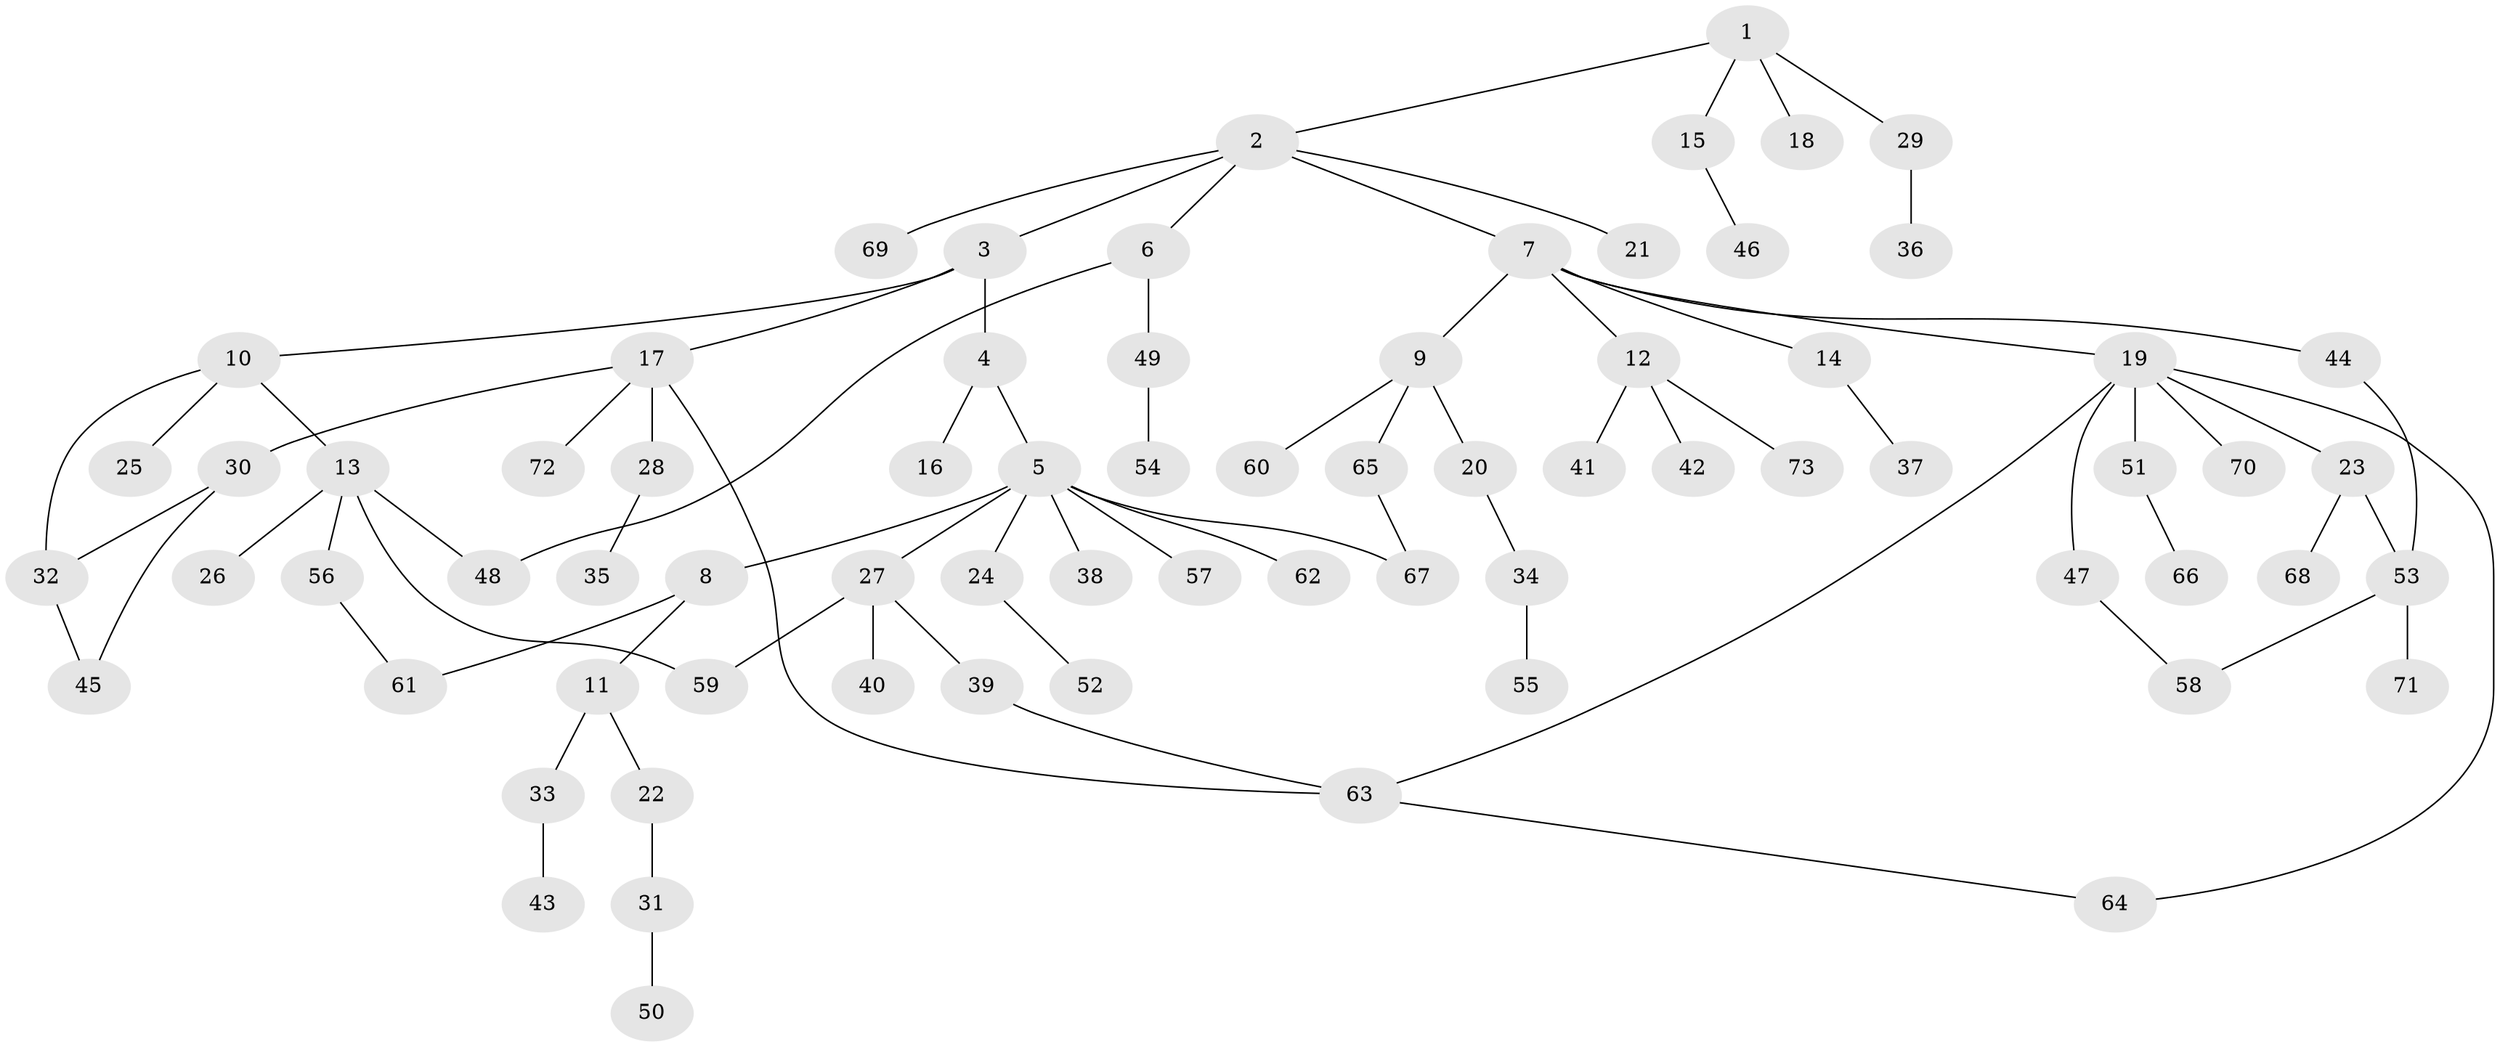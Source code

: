 // coarse degree distribution, {12: 0.02702702702702703, 2: 0.13513513513513514, 1: 0.5675675675675675, 3: 0.05405405405405406, 5: 0.02702702702702703, 4: 0.10810810810810811, 7: 0.05405405405405406, 6: 0.02702702702702703}
// Generated by graph-tools (version 1.1) at 2025/46/03/06/25 01:46:56]
// undirected, 73 vertices, 83 edges
graph export_dot {
graph [start="1"]
  node [color=gray90,style=filled];
  1;
  2;
  3;
  4;
  5;
  6;
  7;
  8;
  9;
  10;
  11;
  12;
  13;
  14;
  15;
  16;
  17;
  18;
  19;
  20;
  21;
  22;
  23;
  24;
  25;
  26;
  27;
  28;
  29;
  30;
  31;
  32;
  33;
  34;
  35;
  36;
  37;
  38;
  39;
  40;
  41;
  42;
  43;
  44;
  45;
  46;
  47;
  48;
  49;
  50;
  51;
  52;
  53;
  54;
  55;
  56;
  57;
  58;
  59;
  60;
  61;
  62;
  63;
  64;
  65;
  66;
  67;
  68;
  69;
  70;
  71;
  72;
  73;
  1 -- 2;
  1 -- 15;
  1 -- 18;
  1 -- 29;
  2 -- 3;
  2 -- 6;
  2 -- 7;
  2 -- 21;
  2 -- 69;
  3 -- 4;
  3 -- 10;
  3 -- 17;
  4 -- 5;
  4 -- 16;
  5 -- 8;
  5 -- 24;
  5 -- 27;
  5 -- 38;
  5 -- 57;
  5 -- 62;
  5 -- 67;
  6 -- 48;
  6 -- 49;
  7 -- 9;
  7 -- 12;
  7 -- 14;
  7 -- 19;
  7 -- 44;
  8 -- 11;
  8 -- 61;
  9 -- 20;
  9 -- 60;
  9 -- 65;
  10 -- 13;
  10 -- 25;
  10 -- 32;
  11 -- 22;
  11 -- 33;
  12 -- 41;
  12 -- 42;
  12 -- 73;
  13 -- 26;
  13 -- 56;
  13 -- 48;
  13 -- 59;
  14 -- 37;
  15 -- 46;
  17 -- 28;
  17 -- 30;
  17 -- 63;
  17 -- 72;
  19 -- 23;
  19 -- 47;
  19 -- 51;
  19 -- 70;
  19 -- 64;
  19 -- 63;
  20 -- 34;
  22 -- 31;
  23 -- 53;
  23 -- 68;
  24 -- 52;
  27 -- 39;
  27 -- 40;
  27 -- 59;
  28 -- 35;
  29 -- 36;
  30 -- 32;
  30 -- 45;
  31 -- 50;
  32 -- 45;
  33 -- 43;
  34 -- 55;
  39 -- 63;
  44 -- 53;
  47 -- 58;
  49 -- 54;
  51 -- 66;
  53 -- 58;
  53 -- 71;
  56 -- 61;
  63 -- 64;
  65 -- 67;
}
